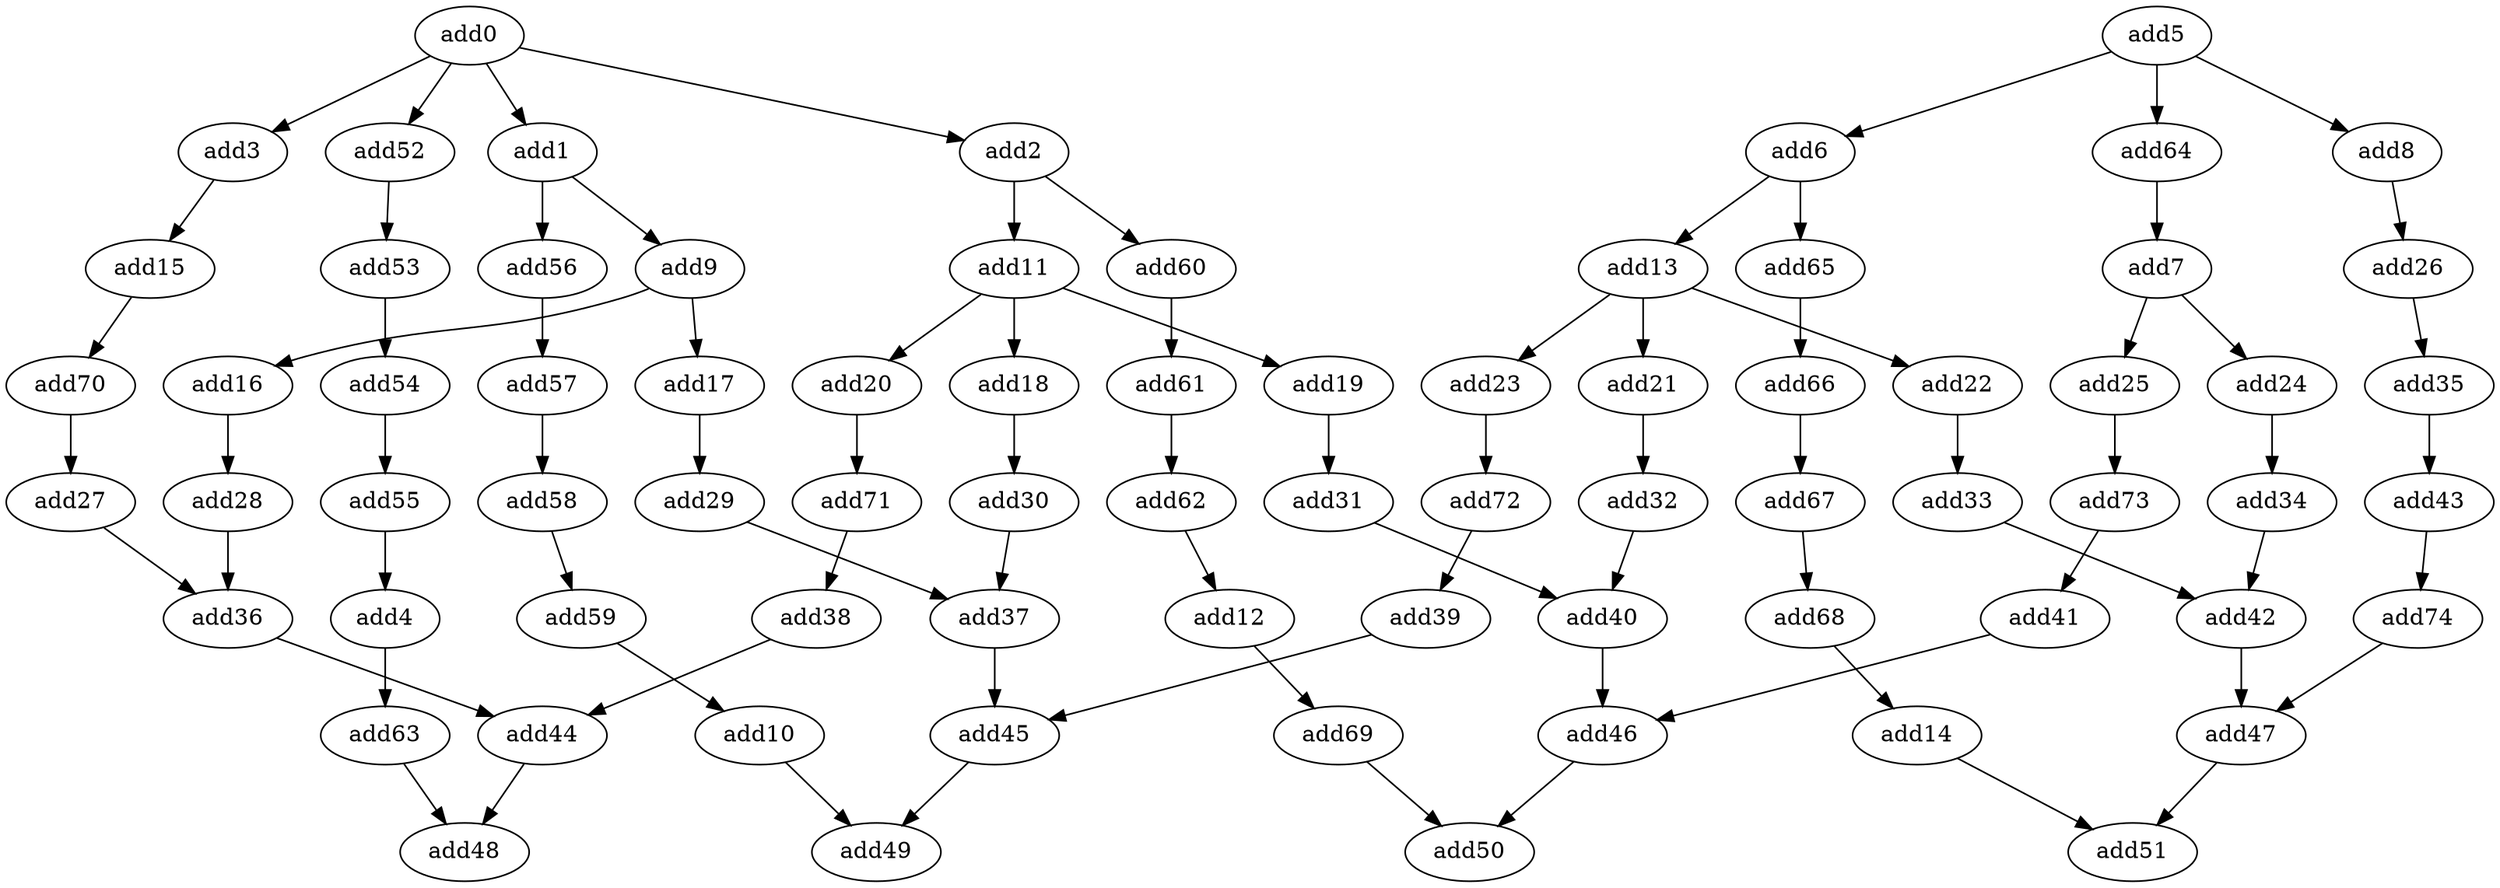 digraph "G" {
add0 [opcode=add];
add1 [opcode=add];
add2 [opcode=add];
add3 [opcode=add];
add4 [opcode=add];
add9 [opcode=add];
add10 [opcode=add];
add11 [opcode=add];
add12 [opcode=add];
add15 [opcode=add];
add48 [opcode=add];
add5 [opcode=add];
add6 [opcode=add];
add7 [opcode=add];
add8 [opcode=add];
add13 [opcode=add];
add14 [opcode=add];
add24 [opcode=add];
add25 [opcode=add];
add26 [opcode=add];
add16 [opcode=add];
add17 [opcode=add];
add49 [opcode=add];
add18 [opcode=add];
add19 [opcode=add];
add20 [opcode=add];
add50 [opcode=add];
add21 [opcode=add];
add22 [opcode=add];
add23 [opcode=add];
add51 [opcode=add];
add27 [opcode=add];
add28 [opcode=add];
add29 [opcode=add];
add30 [opcode=add];
add31 [opcode=add];
add38 [opcode=add];
add32 [opcode=add];
add33 [opcode=add];
add39 [opcode=add];
add34 [opcode=add];
add41 [opcode=add];
add35 [opcode=add];
add36 [opcode=add];
add37 [opcode=add];
add40 [opcode=add];
add42 [opcode=add];
add43 [opcode=add];
add44 [opcode=add];
add45 [opcode=add];
add46 [opcode=add];
add47 [opcode=add];
add52 [opcode=add];
add53 [opcode=add];
add54 [opcode=add];
add55 [opcode=add];
add56 [opcode=add];
add57 [opcode=add];
add58 [opcode=add];
add59 [opcode=add];
add60 [opcode=add];
add61 [opcode=add];
add62 [opcode=add];
add63 [opcode=add];
add64 [opcode=add];
add65 [opcode=add];
add66 [opcode=add];
add67 [opcode=add];
add68 [opcode=add];
add69 [opcode=add];
add70 [opcode=add];
add71 [opcode=add];
add72 [opcode=add];
add73 [opcode=add];
add74 [opcode=add];
add0 -> add1  [key=0];
add0 -> add2  [key=0];
add0 -> add3  [key=0];
add0 -> add52  [key=0];
add1 -> add9  [key=0];
add1 -> add56  [key=0];
add2 -> add11  [key=0];
add2 -> add60  [key=0];
add3 -> add15  [key=0];
add4 -> add63  [key=0];
add9 -> add16  [key=0];
add9 -> add17  [key=0];
add10 -> add49  [key=0];
add11 -> add18  [key=0];
add11 -> add19  [key=0];
add11 -> add20  [key=0];
add12 -> add69  [key=0];
add15 -> add70  [key=0];
add5 -> add6  [key=0];
add5 -> add8  [key=0];
add5 -> add64  [key=0];
add6 -> add13  [key=0];
add6 -> add65  [key=0];
add7 -> add24  [key=0];
add7 -> add25  [key=0];
add8 -> add26  [key=0];
add13 -> add21  [key=0];
add13 -> add22  [key=0];
add13 -> add23  [key=0];
add14 -> add51  [key=0];
add24 -> add34  [key=0];
add25 -> add73  [key=0];
add26 -> add35  [key=0];
add16 -> add28  [key=0];
add17 -> add29  [key=0];
add18 -> add30  [key=0];
add19 -> add31  [key=0];
add20 -> add71  [key=0];
add21 -> add32  [key=0];
add22 -> add33  [key=0];
add23 -> add72  [key=0];
add27 -> add36  [key=0];
add28 -> add36  [key=0];
add29 -> add37  [key=0];
add30 -> add37  [key=0];
add31 -> add40  [key=0];
add38 -> add44  [key=0];
add32 -> add40  [key=0];
add33 -> add42  [key=0];
add39 -> add45  [key=0];
add34 -> add42  [key=0];
add41 -> add46  [key=0];
add35 -> add43  [key=0];
add36 -> add44  [key=0];
add37 -> add45  [key=0];
add40 -> add46  [key=0];
add42 -> add47  [key=0];
add43 -> add74  [key=0];
add44 -> add48  [key=0];
add45 -> add49  [key=0];
add46 -> add50  [key=0];
add47 -> add51  [key=0];
add52 -> add53  [key=0];
add53 -> add54  [key=0];
add54 -> add55  [key=0];
add55 -> add4  [key=0];
add56 -> add57  [key=0];
add57 -> add58  [key=0];
add58 -> add59  [key=0];
add59 -> add10  [key=0];
add60 -> add61  [key=0];
add61 -> add62  [key=0];
add62 -> add12  [key=0];
add63 -> add48  [key=0];
add64 -> add7  [key=0];
add65 -> add66  [key=0];
add66 -> add67  [key=0];
add67 -> add68  [key=0];
add68 -> add14  [key=0];
add69 -> add50  [key=0];
add70 -> add27  [key=0];
add71 -> add38  [key=0];
add72 -> add39  [key=0];
add73 -> add41  [key=0];
add74 -> add47  [key=0];
}
